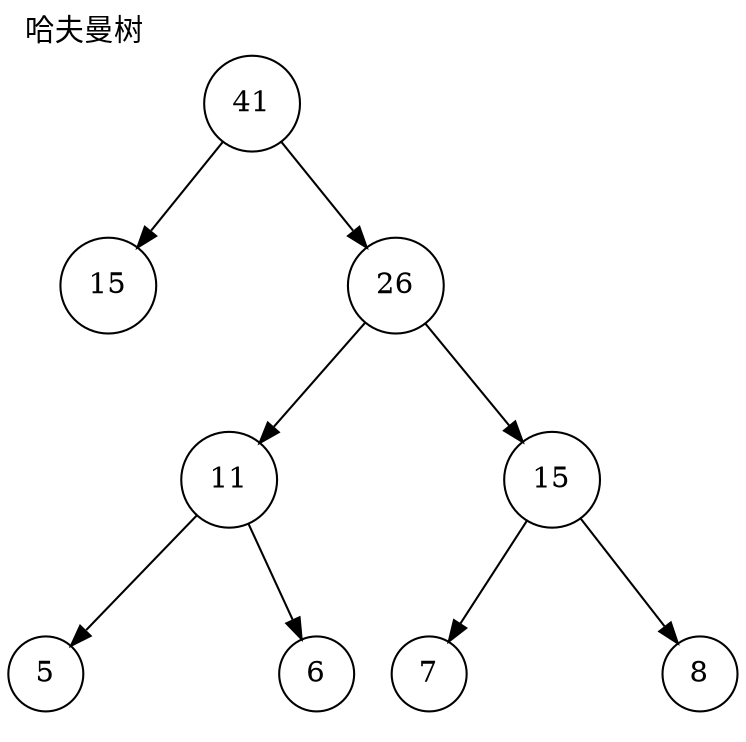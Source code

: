 digraph g{
node[shape=circle];
label="哈夫曼树";
labeljust=l;
labelloc=t;
n45[label=41];
n46[label=15];
n45->n46;
n47[style=invis];
n45->n47[style=invis];
n48[label=26];
n45->n48;
n49[label=11];
n48->n49;
n50[label=5];
n49->n50;
n51[style=invis];
n49->n51[style=invis];
n52[label=6];
n49->n52;
n53[style=invis];
n48->n53[style=invis];
n54[label=15];
n48->n54;
n55[label=7];
n54->n55;
n56[style=invis];
n54->n56[style=invis];
n57[label=8];
n54->n57;
}
